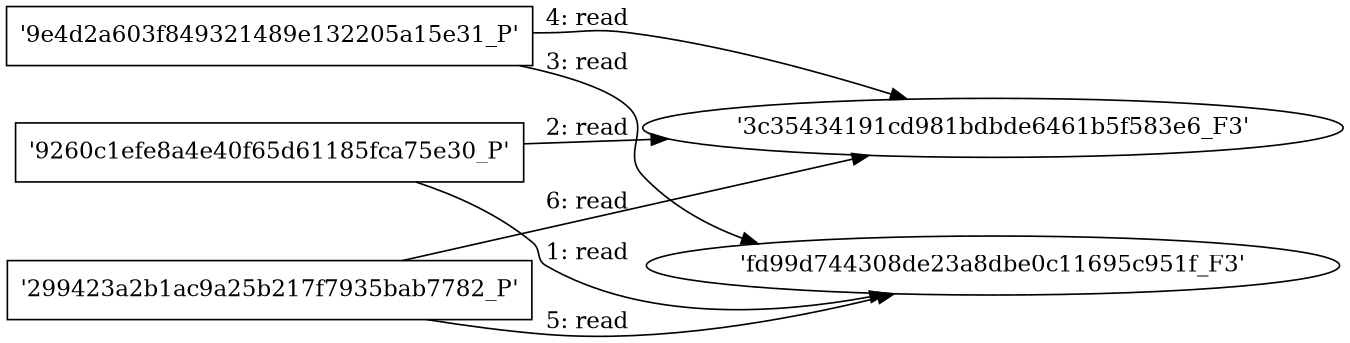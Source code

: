 digraph "D:\Learning\Paper\apt\基于CTI的攻击预警\Dataset\攻击图\ASGfromALLCTI\Vulnerability Spotlight Remote code execution vulnerability in Antenna House Rainbow PDF Office Server Document Converter.dot" {
rankdir="LR"
size="9"
fixedsize="false"
splines="true"
nodesep=0.3
ranksep=0
fontsize=10
overlap="scalexy"
engine= "neato"
	"'fd99d744308de23a8dbe0c11695c951f_F3'" [node_type=file shape=ellipse]
	"'9260c1efe8a4e40f65d61185fca75e30_P'" [node_type=Process shape=box]
	"'9260c1efe8a4e40f65d61185fca75e30_P'" -> "'fd99d744308de23a8dbe0c11695c951f_F3'" [label="1: read"]
	"'3c35434191cd981bdbde6461b5f583e6_F3'" [node_type=file shape=ellipse]
	"'9260c1efe8a4e40f65d61185fca75e30_P'" [node_type=Process shape=box]
	"'9260c1efe8a4e40f65d61185fca75e30_P'" -> "'3c35434191cd981bdbde6461b5f583e6_F3'" [label="2: read"]
	"'fd99d744308de23a8dbe0c11695c951f_F3'" [node_type=file shape=ellipse]
	"'9e4d2a603f849321489e132205a15e31_P'" [node_type=Process shape=box]
	"'9e4d2a603f849321489e132205a15e31_P'" -> "'fd99d744308de23a8dbe0c11695c951f_F3'" [label="3: read"]
	"'3c35434191cd981bdbde6461b5f583e6_F3'" [node_type=file shape=ellipse]
	"'9e4d2a603f849321489e132205a15e31_P'" [node_type=Process shape=box]
	"'9e4d2a603f849321489e132205a15e31_P'" -> "'3c35434191cd981bdbde6461b5f583e6_F3'" [label="4: read"]
	"'fd99d744308de23a8dbe0c11695c951f_F3'" [node_type=file shape=ellipse]
	"'299423a2b1ac9a25b217f7935bab7782_P'" [node_type=Process shape=box]
	"'299423a2b1ac9a25b217f7935bab7782_P'" -> "'fd99d744308de23a8dbe0c11695c951f_F3'" [label="5: read"]
	"'3c35434191cd981bdbde6461b5f583e6_F3'" [node_type=file shape=ellipse]
	"'299423a2b1ac9a25b217f7935bab7782_P'" [node_type=Process shape=box]
	"'299423a2b1ac9a25b217f7935bab7782_P'" -> "'3c35434191cd981bdbde6461b5f583e6_F3'" [label="6: read"]
}
